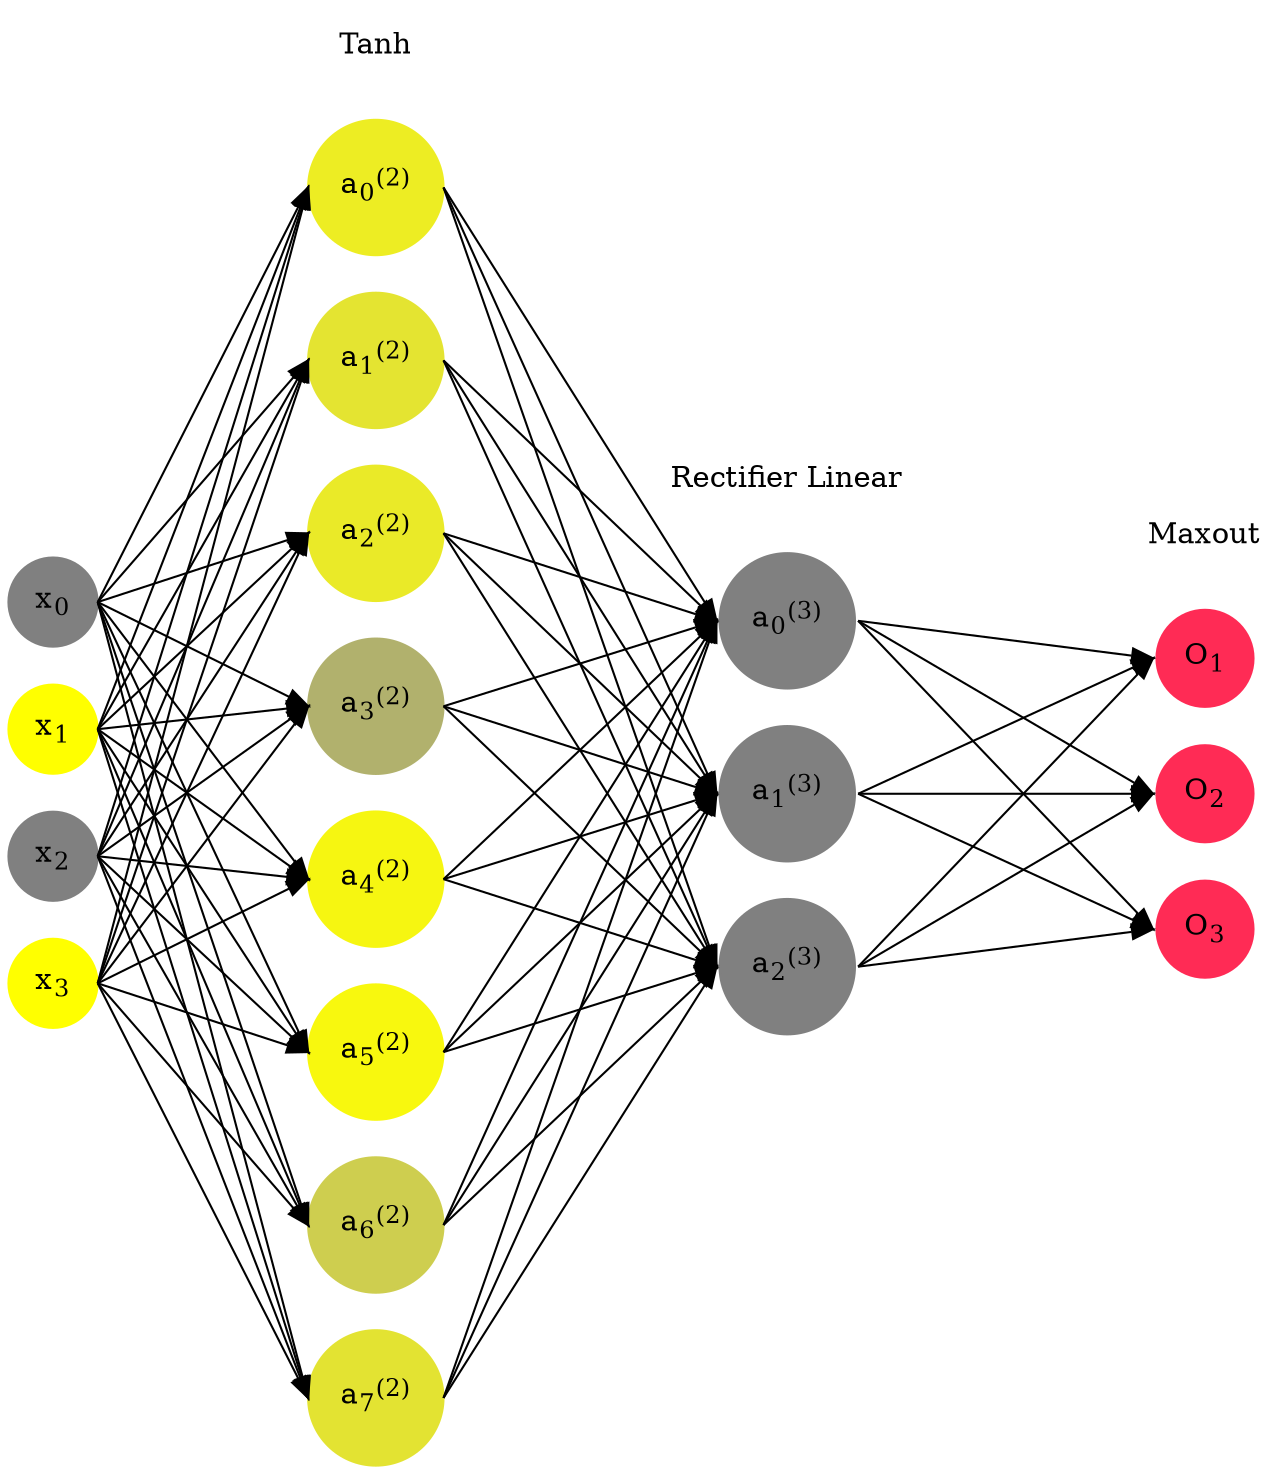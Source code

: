 digraph G {
	rankdir = LR;
	splines=false;
	edge[style=invis];
	ranksep= 1.4;
	{
	node [shape=circle, color="0.1667, 0.0, 0.5", style=filled, fillcolor="0.1667, 0.0, 0.5"];
	x0 [label=<x<sub>0</sub>>];
	}
	{
	node [shape=circle, color="0.1667, 1.0, 1.0", style=filled, fillcolor="0.1667, 1.0, 1.0"];
	x1 [label=<x<sub>1</sub>>];
	}
	{
	node [shape=circle, color="0.1667, 0.0, 0.5", style=filled, fillcolor="0.1667, 0.0, 0.5"];
	x2 [label=<x<sub>2</sub>>];
	}
	{
	node [shape=circle, color="0.1667, 1.0, 1.0", style=filled, fillcolor="0.1667, 1.0, 1.0"];
	x3 [label=<x<sub>3</sub>>];
	}
	{
	node [shape=circle, color="0.1667, 0.852239, 0.926120", style=filled, fillcolor="0.1667, 0.852239, 0.926120"];
	a02 [label=<a<sub>0</sub><sup>(2)</sup>>];
	}
	{
	node [shape=circle, color="0.1667, 0.784985, 0.892492", style=filled, fillcolor="0.1667, 0.784985, 0.892492"];
	a12 [label=<a<sub>1</sub><sup>(2)</sup>>];
	}
	{
	node [shape=circle, color="0.1667, 0.829061, 0.914531", style=filled, fillcolor="0.1667, 0.829061, 0.914531"];
	a22 [label=<a<sub>2</sub><sup>(2)</sup>>];
	}
	{
	node [shape=circle, color="0.1667, 0.382995, 0.691497", style=filled, fillcolor="0.1667, 0.382995, 0.691497"];
	a32 [label=<a<sub>3</sub><sup>(2)</sup>>];
	}
	{
	node [shape=circle, color="0.1667, 0.928300, 0.964150", style=filled, fillcolor="0.1667, 0.928300, 0.964150"];
	a42 [label=<a<sub>4</sub><sup>(2)</sup>>];
	}
	{
	node [shape=circle, color="0.1667, 0.943179, 0.971589", style=filled, fillcolor="0.1667, 0.943179, 0.971589"];
	a52 [label=<a<sub>5</sub><sup>(2)</sup>>];
	}
	{
	node [shape=circle, color="0.1667, 0.615613, 0.807806", style=filled, fillcolor="0.1667, 0.615613, 0.807806"];
	a62 [label=<a<sub>6</sub><sup>(2)</sup>>];
	}
	{
	node [shape=circle, color="0.1667, 0.777355, 0.888677", style=filled, fillcolor="0.1667, 0.777355, 0.888677"];
	a72 [label=<a<sub>7</sub><sup>(2)</sup>>];
	}
	{
	node [shape=circle, color="0.1667, 0.000000, 0.500000", style=filled, fillcolor="0.1667, 0.000000, 0.500000"];
	a03 [label=<a<sub>0</sub><sup>(3)</sup>>];
	}
	{
	node [shape=circle, color="0.1667, 0.000000, 0.500000", style=filled, fillcolor="0.1667, 0.000000, 0.500000"];
	a13 [label=<a<sub>1</sub><sup>(3)</sup>>];
	}
	{
	node [shape=circle, color="0.1667, 0.000000, 0.500000", style=filled, fillcolor="0.1667, 0.000000, 0.500000"];
	a23 [label=<a<sub>2</sub><sup>(3)</sup>>];
	}
	{
	node [shape=circle, color="0.9667, 0.83, 1.0", style=filled, fillcolor="0.9667, 0.83, 1.0"];
	O1 [label=<O<sub>1</sub>>];
	}
	{
	node [shape=circle, color="0.9667, 0.83, 1.0", style=filled, fillcolor="0.9667, 0.83, 1.0"];
	O2 [label=<O<sub>2</sub>>];
	}
	{
	node [shape=circle, color="0.9667, 0.83, 1.0", style=filled, fillcolor="0.9667, 0.83, 1.0"];
	O3 [label=<O<sub>3</sub>>];
	}
	{
	rank=same;
	x0->x1->x2->x3;
	}
	{
	rank=same;
	a02->a12->a22->a32->a42->a52->a62->a72;
	}
	{
	rank=same;
	a03->a13->a23;
	}
	{
	rank=same;
	O1->O2->O3;
	}
	l1 [shape=plaintext,label="Tanh"];
	l1->a02;
	{rank=same; l1;a02};
	l2 [shape=plaintext,label="Rectifier Linear"];
	l2->a03;
	{rank=same; l2;a03};
	l3 [shape=plaintext,label="Maxout"];
	l3->O1;
	{rank=same; l3;O1};
edge[style=solid, tailport=e, headport=w];
	{x0;x1;x2;x3} -> {a02;a12;a22;a32;a42;a52;a62;a72};
	{a02;a12;a22;a32;a42;a52;a62;a72} -> {a03;a13;a23};
	{a03;a13;a23} -> {O1,O2,O3};
}